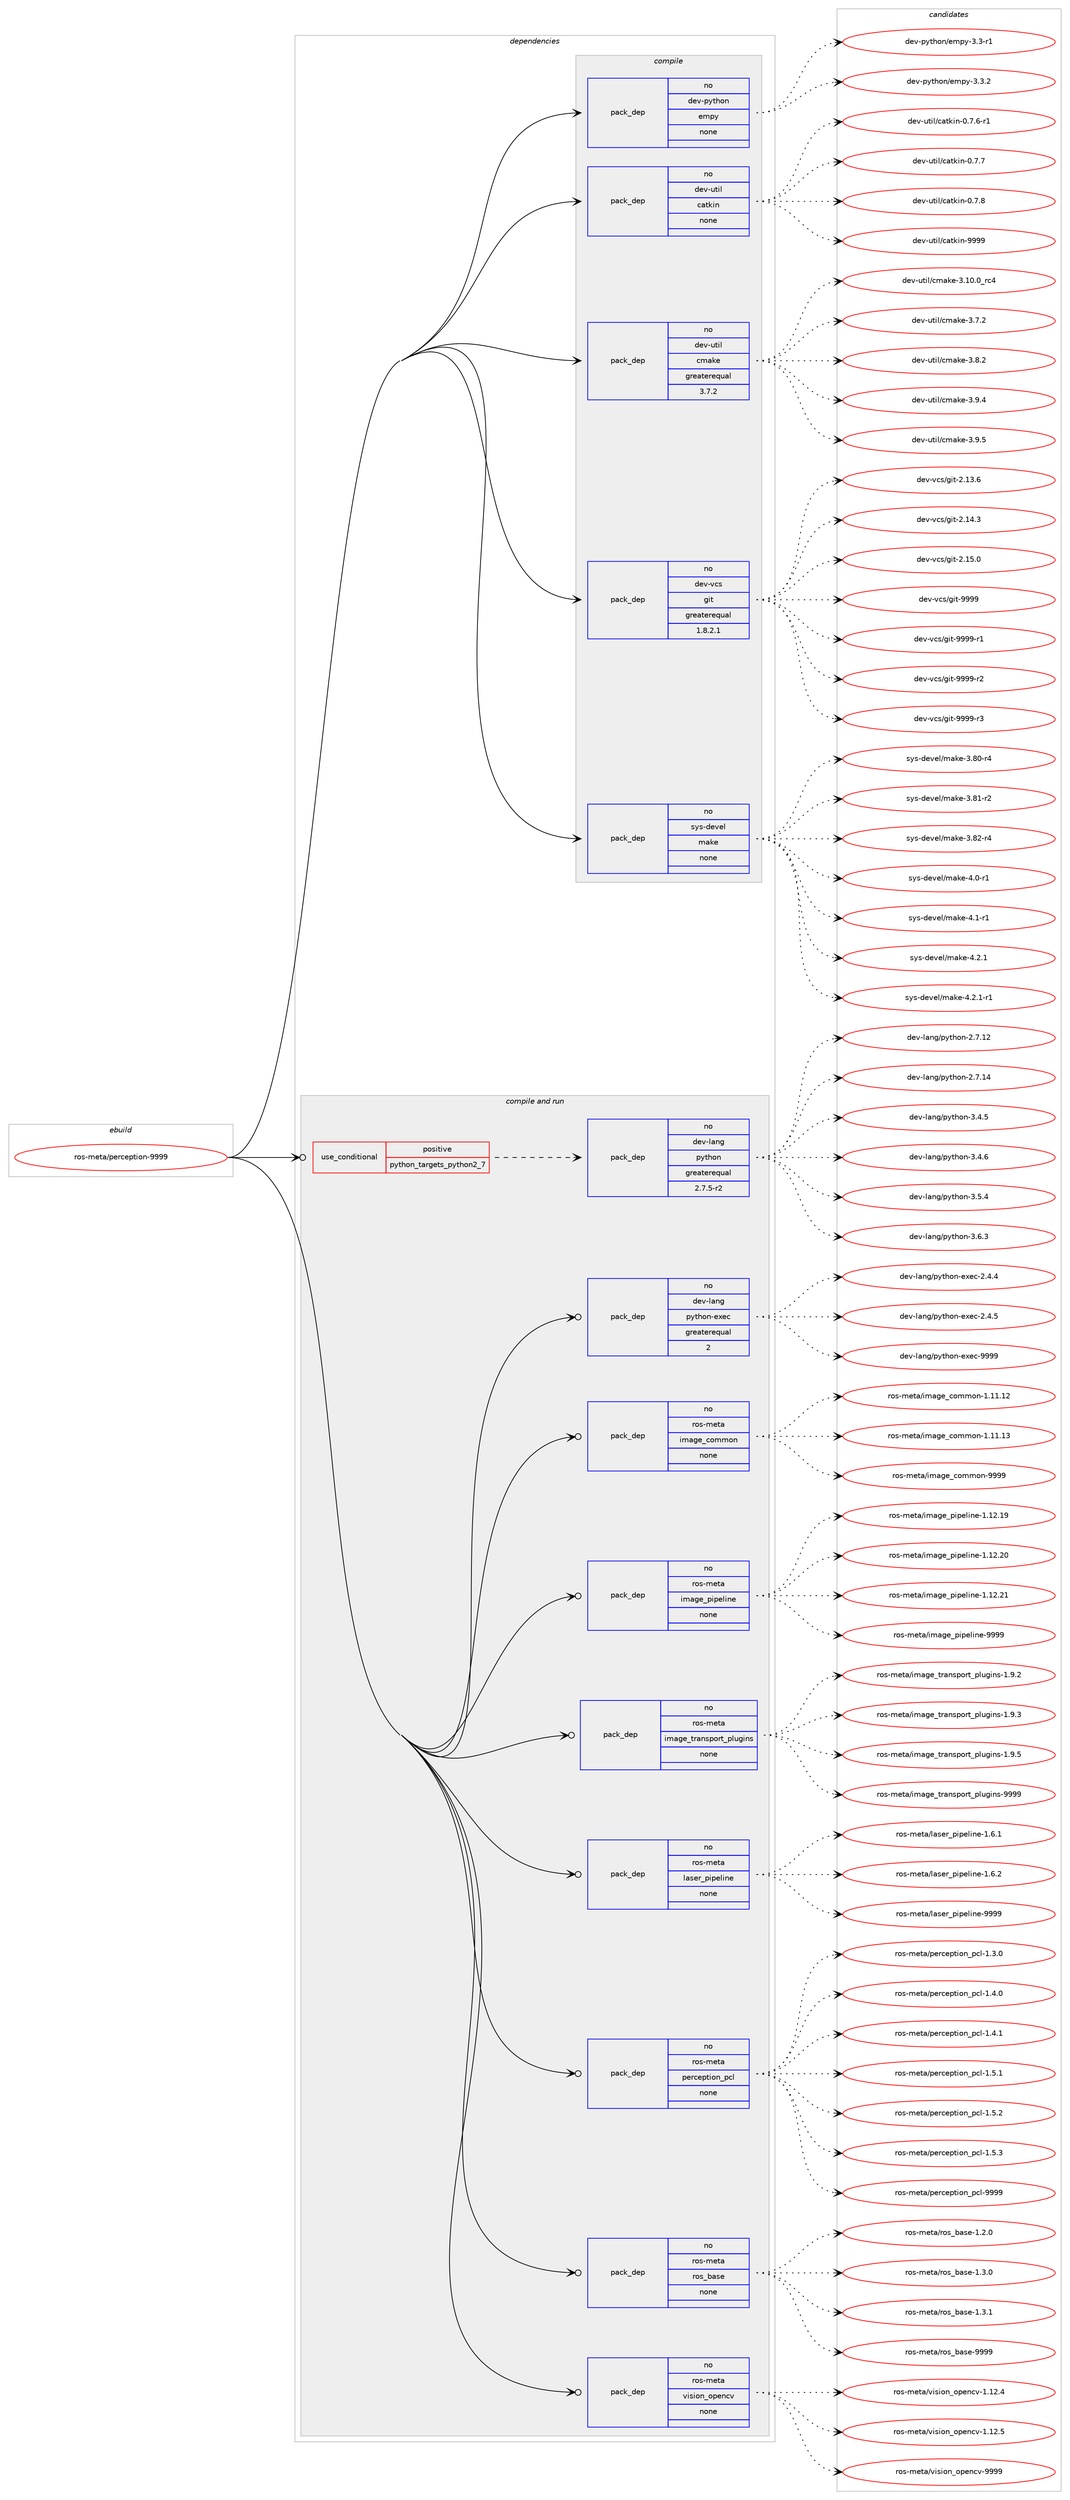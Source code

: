 digraph prolog {

# *************
# Graph options
# *************

newrank=true;
concentrate=true;
compound=true;
graph [rankdir=LR,fontname=Helvetica,fontsize=10,ranksep=1.5];#, ranksep=2.5, nodesep=0.2];
edge  [arrowhead=vee];
node  [fontname=Helvetica,fontsize=10];

# **********
# The ebuild
# **********

subgraph cluster_leftcol {
color=gray;
rank=same;
label=<<i>ebuild</i>>;
id [label="ros-meta/perception-9999", color=red, width=4, href="../ros-meta/perception-9999.svg"];
}

# ****************
# The dependencies
# ****************

subgraph cluster_midcol {
color=gray;
label=<<i>dependencies</i>>;
subgraph cluster_compile {
fillcolor="#eeeeee";
style=filled;
label=<<i>compile</i>>;
subgraph pack325347 {
dependency442011 [label=<<TABLE BORDER="0" CELLBORDER="1" CELLSPACING="0" CELLPADDING="4" WIDTH="220"><TR><TD ROWSPAN="6" CELLPADDING="30">pack_dep</TD></TR><TR><TD WIDTH="110">no</TD></TR><TR><TD>dev-python</TD></TR><TR><TD>empy</TD></TR><TR><TD>none</TD></TR><TR><TD></TD></TR></TABLE>>, shape=none, color=blue];
}
id:e -> dependency442011:w [weight=20,style="solid",arrowhead="vee"];
subgraph pack325348 {
dependency442012 [label=<<TABLE BORDER="0" CELLBORDER="1" CELLSPACING="0" CELLPADDING="4" WIDTH="220"><TR><TD ROWSPAN="6" CELLPADDING="30">pack_dep</TD></TR><TR><TD WIDTH="110">no</TD></TR><TR><TD>dev-util</TD></TR><TR><TD>catkin</TD></TR><TR><TD>none</TD></TR><TR><TD></TD></TR></TABLE>>, shape=none, color=blue];
}
id:e -> dependency442012:w [weight=20,style="solid",arrowhead="vee"];
subgraph pack325349 {
dependency442013 [label=<<TABLE BORDER="0" CELLBORDER="1" CELLSPACING="0" CELLPADDING="4" WIDTH="220"><TR><TD ROWSPAN="6" CELLPADDING="30">pack_dep</TD></TR><TR><TD WIDTH="110">no</TD></TR><TR><TD>dev-util</TD></TR><TR><TD>cmake</TD></TR><TR><TD>greaterequal</TD></TR><TR><TD>3.7.2</TD></TR></TABLE>>, shape=none, color=blue];
}
id:e -> dependency442013:w [weight=20,style="solid",arrowhead="vee"];
subgraph pack325350 {
dependency442014 [label=<<TABLE BORDER="0" CELLBORDER="1" CELLSPACING="0" CELLPADDING="4" WIDTH="220"><TR><TD ROWSPAN="6" CELLPADDING="30">pack_dep</TD></TR><TR><TD WIDTH="110">no</TD></TR><TR><TD>dev-vcs</TD></TR><TR><TD>git</TD></TR><TR><TD>greaterequal</TD></TR><TR><TD>1.8.2.1</TD></TR></TABLE>>, shape=none, color=blue];
}
id:e -> dependency442014:w [weight=20,style="solid",arrowhead="vee"];
subgraph pack325351 {
dependency442015 [label=<<TABLE BORDER="0" CELLBORDER="1" CELLSPACING="0" CELLPADDING="4" WIDTH="220"><TR><TD ROWSPAN="6" CELLPADDING="30">pack_dep</TD></TR><TR><TD WIDTH="110">no</TD></TR><TR><TD>sys-devel</TD></TR><TR><TD>make</TD></TR><TR><TD>none</TD></TR><TR><TD></TD></TR></TABLE>>, shape=none, color=blue];
}
id:e -> dependency442015:w [weight=20,style="solid",arrowhead="vee"];
}
subgraph cluster_compileandrun {
fillcolor="#eeeeee";
style=filled;
label=<<i>compile and run</i>>;
subgraph cond109015 {
dependency442016 [label=<<TABLE BORDER="0" CELLBORDER="1" CELLSPACING="0" CELLPADDING="4"><TR><TD ROWSPAN="3" CELLPADDING="10">use_conditional</TD></TR><TR><TD>positive</TD></TR><TR><TD>python_targets_python2_7</TD></TR></TABLE>>, shape=none, color=red];
subgraph pack325352 {
dependency442017 [label=<<TABLE BORDER="0" CELLBORDER="1" CELLSPACING="0" CELLPADDING="4" WIDTH="220"><TR><TD ROWSPAN="6" CELLPADDING="30">pack_dep</TD></TR><TR><TD WIDTH="110">no</TD></TR><TR><TD>dev-lang</TD></TR><TR><TD>python</TD></TR><TR><TD>greaterequal</TD></TR><TR><TD>2.7.5-r2</TD></TR></TABLE>>, shape=none, color=blue];
}
dependency442016:e -> dependency442017:w [weight=20,style="dashed",arrowhead="vee"];
}
id:e -> dependency442016:w [weight=20,style="solid",arrowhead="odotvee"];
subgraph pack325353 {
dependency442018 [label=<<TABLE BORDER="0" CELLBORDER="1" CELLSPACING="0" CELLPADDING="4" WIDTH="220"><TR><TD ROWSPAN="6" CELLPADDING="30">pack_dep</TD></TR><TR><TD WIDTH="110">no</TD></TR><TR><TD>dev-lang</TD></TR><TR><TD>python-exec</TD></TR><TR><TD>greaterequal</TD></TR><TR><TD>2</TD></TR></TABLE>>, shape=none, color=blue];
}
id:e -> dependency442018:w [weight=20,style="solid",arrowhead="odotvee"];
subgraph pack325354 {
dependency442019 [label=<<TABLE BORDER="0" CELLBORDER="1" CELLSPACING="0" CELLPADDING="4" WIDTH="220"><TR><TD ROWSPAN="6" CELLPADDING="30">pack_dep</TD></TR><TR><TD WIDTH="110">no</TD></TR><TR><TD>ros-meta</TD></TR><TR><TD>image_common</TD></TR><TR><TD>none</TD></TR><TR><TD></TD></TR></TABLE>>, shape=none, color=blue];
}
id:e -> dependency442019:w [weight=20,style="solid",arrowhead="odotvee"];
subgraph pack325355 {
dependency442020 [label=<<TABLE BORDER="0" CELLBORDER="1" CELLSPACING="0" CELLPADDING="4" WIDTH="220"><TR><TD ROWSPAN="6" CELLPADDING="30">pack_dep</TD></TR><TR><TD WIDTH="110">no</TD></TR><TR><TD>ros-meta</TD></TR><TR><TD>image_pipeline</TD></TR><TR><TD>none</TD></TR><TR><TD></TD></TR></TABLE>>, shape=none, color=blue];
}
id:e -> dependency442020:w [weight=20,style="solid",arrowhead="odotvee"];
subgraph pack325356 {
dependency442021 [label=<<TABLE BORDER="0" CELLBORDER="1" CELLSPACING="0" CELLPADDING="4" WIDTH="220"><TR><TD ROWSPAN="6" CELLPADDING="30">pack_dep</TD></TR><TR><TD WIDTH="110">no</TD></TR><TR><TD>ros-meta</TD></TR><TR><TD>image_transport_plugins</TD></TR><TR><TD>none</TD></TR><TR><TD></TD></TR></TABLE>>, shape=none, color=blue];
}
id:e -> dependency442021:w [weight=20,style="solid",arrowhead="odotvee"];
subgraph pack325357 {
dependency442022 [label=<<TABLE BORDER="0" CELLBORDER="1" CELLSPACING="0" CELLPADDING="4" WIDTH="220"><TR><TD ROWSPAN="6" CELLPADDING="30">pack_dep</TD></TR><TR><TD WIDTH="110">no</TD></TR><TR><TD>ros-meta</TD></TR><TR><TD>laser_pipeline</TD></TR><TR><TD>none</TD></TR><TR><TD></TD></TR></TABLE>>, shape=none, color=blue];
}
id:e -> dependency442022:w [weight=20,style="solid",arrowhead="odotvee"];
subgraph pack325358 {
dependency442023 [label=<<TABLE BORDER="0" CELLBORDER="1" CELLSPACING="0" CELLPADDING="4" WIDTH="220"><TR><TD ROWSPAN="6" CELLPADDING="30">pack_dep</TD></TR><TR><TD WIDTH="110">no</TD></TR><TR><TD>ros-meta</TD></TR><TR><TD>perception_pcl</TD></TR><TR><TD>none</TD></TR><TR><TD></TD></TR></TABLE>>, shape=none, color=blue];
}
id:e -> dependency442023:w [weight=20,style="solid",arrowhead="odotvee"];
subgraph pack325359 {
dependency442024 [label=<<TABLE BORDER="0" CELLBORDER="1" CELLSPACING="0" CELLPADDING="4" WIDTH="220"><TR><TD ROWSPAN="6" CELLPADDING="30">pack_dep</TD></TR><TR><TD WIDTH="110">no</TD></TR><TR><TD>ros-meta</TD></TR><TR><TD>ros_base</TD></TR><TR><TD>none</TD></TR><TR><TD></TD></TR></TABLE>>, shape=none, color=blue];
}
id:e -> dependency442024:w [weight=20,style="solid",arrowhead="odotvee"];
subgraph pack325360 {
dependency442025 [label=<<TABLE BORDER="0" CELLBORDER="1" CELLSPACING="0" CELLPADDING="4" WIDTH="220"><TR><TD ROWSPAN="6" CELLPADDING="30">pack_dep</TD></TR><TR><TD WIDTH="110">no</TD></TR><TR><TD>ros-meta</TD></TR><TR><TD>vision_opencv</TD></TR><TR><TD>none</TD></TR><TR><TD></TD></TR></TABLE>>, shape=none, color=blue];
}
id:e -> dependency442025:w [weight=20,style="solid",arrowhead="odotvee"];
}
subgraph cluster_run {
fillcolor="#eeeeee";
style=filled;
label=<<i>run</i>>;
}
}

# **************
# The candidates
# **************

subgraph cluster_choices {
rank=same;
color=gray;
label=<<i>candidates</i>>;

subgraph choice325347 {
color=black;
nodesep=1;
choice1001011184511212111610411111047101109112121455146514511449 [label="dev-python/empy-3.3-r1", color=red, width=4,href="../dev-python/empy-3.3-r1.svg"];
choice1001011184511212111610411111047101109112121455146514650 [label="dev-python/empy-3.3.2", color=red, width=4,href="../dev-python/empy-3.3.2.svg"];
dependency442011:e -> choice1001011184511212111610411111047101109112121455146514511449:w [style=dotted,weight="100"];
dependency442011:e -> choice1001011184511212111610411111047101109112121455146514650:w [style=dotted,weight="100"];
}
subgraph choice325348 {
color=black;
nodesep=1;
choice100101118451171161051084799971161071051104548465546544511449 [label="dev-util/catkin-0.7.6-r1", color=red, width=4,href="../dev-util/catkin-0.7.6-r1.svg"];
choice10010111845117116105108479997116107105110454846554655 [label="dev-util/catkin-0.7.7", color=red, width=4,href="../dev-util/catkin-0.7.7.svg"];
choice10010111845117116105108479997116107105110454846554656 [label="dev-util/catkin-0.7.8", color=red, width=4,href="../dev-util/catkin-0.7.8.svg"];
choice100101118451171161051084799971161071051104557575757 [label="dev-util/catkin-9999", color=red, width=4,href="../dev-util/catkin-9999.svg"];
dependency442012:e -> choice100101118451171161051084799971161071051104548465546544511449:w [style=dotted,weight="100"];
dependency442012:e -> choice10010111845117116105108479997116107105110454846554655:w [style=dotted,weight="100"];
dependency442012:e -> choice10010111845117116105108479997116107105110454846554656:w [style=dotted,weight="100"];
dependency442012:e -> choice100101118451171161051084799971161071051104557575757:w [style=dotted,weight="100"];
}
subgraph choice325349 {
color=black;
nodesep=1;
choice1001011184511711610510847991099710710145514649484648951149952 [label="dev-util/cmake-3.10.0_rc4", color=red, width=4,href="../dev-util/cmake-3.10.0_rc4.svg"];
choice10010111845117116105108479910997107101455146554650 [label="dev-util/cmake-3.7.2", color=red, width=4,href="../dev-util/cmake-3.7.2.svg"];
choice10010111845117116105108479910997107101455146564650 [label="dev-util/cmake-3.8.2", color=red, width=4,href="../dev-util/cmake-3.8.2.svg"];
choice10010111845117116105108479910997107101455146574652 [label="dev-util/cmake-3.9.4", color=red, width=4,href="../dev-util/cmake-3.9.4.svg"];
choice10010111845117116105108479910997107101455146574653 [label="dev-util/cmake-3.9.5", color=red, width=4,href="../dev-util/cmake-3.9.5.svg"];
dependency442013:e -> choice1001011184511711610510847991099710710145514649484648951149952:w [style=dotted,weight="100"];
dependency442013:e -> choice10010111845117116105108479910997107101455146554650:w [style=dotted,weight="100"];
dependency442013:e -> choice10010111845117116105108479910997107101455146564650:w [style=dotted,weight="100"];
dependency442013:e -> choice10010111845117116105108479910997107101455146574652:w [style=dotted,weight="100"];
dependency442013:e -> choice10010111845117116105108479910997107101455146574653:w [style=dotted,weight="100"];
}
subgraph choice325350 {
color=black;
nodesep=1;
choice10010111845118991154710310511645504649514654 [label="dev-vcs/git-2.13.6", color=red, width=4,href="../dev-vcs/git-2.13.6.svg"];
choice10010111845118991154710310511645504649524651 [label="dev-vcs/git-2.14.3", color=red, width=4,href="../dev-vcs/git-2.14.3.svg"];
choice10010111845118991154710310511645504649534648 [label="dev-vcs/git-2.15.0", color=red, width=4,href="../dev-vcs/git-2.15.0.svg"];
choice1001011184511899115471031051164557575757 [label="dev-vcs/git-9999", color=red, width=4,href="../dev-vcs/git-9999.svg"];
choice10010111845118991154710310511645575757574511449 [label="dev-vcs/git-9999-r1", color=red, width=4,href="../dev-vcs/git-9999-r1.svg"];
choice10010111845118991154710310511645575757574511450 [label="dev-vcs/git-9999-r2", color=red, width=4,href="../dev-vcs/git-9999-r2.svg"];
choice10010111845118991154710310511645575757574511451 [label="dev-vcs/git-9999-r3", color=red, width=4,href="../dev-vcs/git-9999-r3.svg"];
dependency442014:e -> choice10010111845118991154710310511645504649514654:w [style=dotted,weight="100"];
dependency442014:e -> choice10010111845118991154710310511645504649524651:w [style=dotted,weight="100"];
dependency442014:e -> choice10010111845118991154710310511645504649534648:w [style=dotted,weight="100"];
dependency442014:e -> choice1001011184511899115471031051164557575757:w [style=dotted,weight="100"];
dependency442014:e -> choice10010111845118991154710310511645575757574511449:w [style=dotted,weight="100"];
dependency442014:e -> choice10010111845118991154710310511645575757574511450:w [style=dotted,weight="100"];
dependency442014:e -> choice10010111845118991154710310511645575757574511451:w [style=dotted,weight="100"];
}
subgraph choice325351 {
color=black;
nodesep=1;
choice11512111545100101118101108471099710710145514656484511452 [label="sys-devel/make-3.80-r4", color=red, width=4,href="../sys-devel/make-3.80-r4.svg"];
choice11512111545100101118101108471099710710145514656494511450 [label="sys-devel/make-3.81-r2", color=red, width=4,href="../sys-devel/make-3.81-r2.svg"];
choice11512111545100101118101108471099710710145514656504511452 [label="sys-devel/make-3.82-r4", color=red, width=4,href="../sys-devel/make-3.82-r4.svg"];
choice115121115451001011181011084710997107101455246484511449 [label="sys-devel/make-4.0-r1", color=red, width=4,href="../sys-devel/make-4.0-r1.svg"];
choice115121115451001011181011084710997107101455246494511449 [label="sys-devel/make-4.1-r1", color=red, width=4,href="../sys-devel/make-4.1-r1.svg"];
choice115121115451001011181011084710997107101455246504649 [label="sys-devel/make-4.2.1", color=red, width=4,href="../sys-devel/make-4.2.1.svg"];
choice1151211154510010111810110847109971071014552465046494511449 [label="sys-devel/make-4.2.1-r1", color=red, width=4,href="../sys-devel/make-4.2.1-r1.svg"];
dependency442015:e -> choice11512111545100101118101108471099710710145514656484511452:w [style=dotted,weight="100"];
dependency442015:e -> choice11512111545100101118101108471099710710145514656494511450:w [style=dotted,weight="100"];
dependency442015:e -> choice11512111545100101118101108471099710710145514656504511452:w [style=dotted,weight="100"];
dependency442015:e -> choice115121115451001011181011084710997107101455246484511449:w [style=dotted,weight="100"];
dependency442015:e -> choice115121115451001011181011084710997107101455246494511449:w [style=dotted,weight="100"];
dependency442015:e -> choice115121115451001011181011084710997107101455246504649:w [style=dotted,weight="100"];
dependency442015:e -> choice1151211154510010111810110847109971071014552465046494511449:w [style=dotted,weight="100"];
}
subgraph choice325352 {
color=black;
nodesep=1;
choice10010111845108971101034711212111610411111045504655464950 [label="dev-lang/python-2.7.12", color=red, width=4,href="../dev-lang/python-2.7.12.svg"];
choice10010111845108971101034711212111610411111045504655464952 [label="dev-lang/python-2.7.14", color=red, width=4,href="../dev-lang/python-2.7.14.svg"];
choice100101118451089711010347112121116104111110455146524653 [label="dev-lang/python-3.4.5", color=red, width=4,href="../dev-lang/python-3.4.5.svg"];
choice100101118451089711010347112121116104111110455146524654 [label="dev-lang/python-3.4.6", color=red, width=4,href="../dev-lang/python-3.4.6.svg"];
choice100101118451089711010347112121116104111110455146534652 [label="dev-lang/python-3.5.4", color=red, width=4,href="../dev-lang/python-3.5.4.svg"];
choice100101118451089711010347112121116104111110455146544651 [label="dev-lang/python-3.6.3", color=red, width=4,href="../dev-lang/python-3.6.3.svg"];
dependency442017:e -> choice10010111845108971101034711212111610411111045504655464950:w [style=dotted,weight="100"];
dependency442017:e -> choice10010111845108971101034711212111610411111045504655464952:w [style=dotted,weight="100"];
dependency442017:e -> choice100101118451089711010347112121116104111110455146524653:w [style=dotted,weight="100"];
dependency442017:e -> choice100101118451089711010347112121116104111110455146524654:w [style=dotted,weight="100"];
dependency442017:e -> choice100101118451089711010347112121116104111110455146534652:w [style=dotted,weight="100"];
dependency442017:e -> choice100101118451089711010347112121116104111110455146544651:w [style=dotted,weight="100"];
}
subgraph choice325353 {
color=black;
nodesep=1;
choice1001011184510897110103471121211161041111104510112010199455046524652 [label="dev-lang/python-exec-2.4.4", color=red, width=4,href="../dev-lang/python-exec-2.4.4.svg"];
choice1001011184510897110103471121211161041111104510112010199455046524653 [label="dev-lang/python-exec-2.4.5", color=red, width=4,href="../dev-lang/python-exec-2.4.5.svg"];
choice10010111845108971101034711212111610411111045101120101994557575757 [label="dev-lang/python-exec-9999", color=red, width=4,href="../dev-lang/python-exec-9999.svg"];
dependency442018:e -> choice1001011184510897110103471121211161041111104510112010199455046524652:w [style=dotted,weight="100"];
dependency442018:e -> choice1001011184510897110103471121211161041111104510112010199455046524653:w [style=dotted,weight="100"];
dependency442018:e -> choice10010111845108971101034711212111610411111045101120101994557575757:w [style=dotted,weight="100"];
}
subgraph choice325354 {
color=black;
nodesep=1;
choice1141111154510910111697471051099710310195991111091091111104549464949464950 [label="ros-meta/image_common-1.11.12", color=red, width=4,href="../ros-meta/image_common-1.11.12.svg"];
choice1141111154510910111697471051099710310195991111091091111104549464949464951 [label="ros-meta/image_common-1.11.13", color=red, width=4,href="../ros-meta/image_common-1.11.13.svg"];
choice1141111154510910111697471051099710310195991111091091111104557575757 [label="ros-meta/image_common-9999", color=red, width=4,href="../ros-meta/image_common-9999.svg"];
dependency442019:e -> choice1141111154510910111697471051099710310195991111091091111104549464949464950:w [style=dotted,weight="100"];
dependency442019:e -> choice1141111154510910111697471051099710310195991111091091111104549464949464951:w [style=dotted,weight="100"];
dependency442019:e -> choice1141111154510910111697471051099710310195991111091091111104557575757:w [style=dotted,weight="100"];
}
subgraph choice325355 {
color=black;
nodesep=1;
choice11411111545109101116974710510997103101951121051121011081051101014549464950464957 [label="ros-meta/image_pipeline-1.12.19", color=red, width=4,href="../ros-meta/image_pipeline-1.12.19.svg"];
choice11411111545109101116974710510997103101951121051121011081051101014549464950465048 [label="ros-meta/image_pipeline-1.12.20", color=red, width=4,href="../ros-meta/image_pipeline-1.12.20.svg"];
choice11411111545109101116974710510997103101951121051121011081051101014549464950465049 [label="ros-meta/image_pipeline-1.12.21", color=red, width=4,href="../ros-meta/image_pipeline-1.12.21.svg"];
choice11411111545109101116974710510997103101951121051121011081051101014557575757 [label="ros-meta/image_pipeline-9999", color=red, width=4,href="../ros-meta/image_pipeline-9999.svg"];
dependency442020:e -> choice11411111545109101116974710510997103101951121051121011081051101014549464950464957:w [style=dotted,weight="100"];
dependency442020:e -> choice11411111545109101116974710510997103101951121051121011081051101014549464950465048:w [style=dotted,weight="100"];
dependency442020:e -> choice11411111545109101116974710510997103101951121051121011081051101014549464950465049:w [style=dotted,weight="100"];
dependency442020:e -> choice11411111545109101116974710510997103101951121051121011081051101014557575757:w [style=dotted,weight="100"];
}
subgraph choice325356 {
color=black;
nodesep=1;
choice11411111545109101116974710510997103101951161149711011511211111411695112108117103105110115454946574650 [label="ros-meta/image_transport_plugins-1.9.2", color=red, width=4,href="../ros-meta/image_transport_plugins-1.9.2.svg"];
choice11411111545109101116974710510997103101951161149711011511211111411695112108117103105110115454946574651 [label="ros-meta/image_transport_plugins-1.9.3", color=red, width=4,href="../ros-meta/image_transport_plugins-1.9.3.svg"];
choice11411111545109101116974710510997103101951161149711011511211111411695112108117103105110115454946574653 [label="ros-meta/image_transport_plugins-1.9.5", color=red, width=4,href="../ros-meta/image_transport_plugins-1.9.5.svg"];
choice114111115451091011169747105109971031019511611497110115112111114116951121081171031051101154557575757 [label="ros-meta/image_transport_plugins-9999", color=red, width=4,href="../ros-meta/image_transport_plugins-9999.svg"];
dependency442021:e -> choice11411111545109101116974710510997103101951161149711011511211111411695112108117103105110115454946574650:w [style=dotted,weight="100"];
dependency442021:e -> choice11411111545109101116974710510997103101951161149711011511211111411695112108117103105110115454946574651:w [style=dotted,weight="100"];
dependency442021:e -> choice11411111545109101116974710510997103101951161149711011511211111411695112108117103105110115454946574653:w [style=dotted,weight="100"];
dependency442021:e -> choice114111115451091011169747105109971031019511611497110115112111114116951121081171031051101154557575757:w [style=dotted,weight="100"];
}
subgraph choice325357 {
color=black;
nodesep=1;
choice1141111154510910111697471089711510111495112105112101108105110101454946544649 [label="ros-meta/laser_pipeline-1.6.1", color=red, width=4,href="../ros-meta/laser_pipeline-1.6.1.svg"];
choice1141111154510910111697471089711510111495112105112101108105110101454946544650 [label="ros-meta/laser_pipeline-1.6.2", color=red, width=4,href="../ros-meta/laser_pipeline-1.6.2.svg"];
choice11411111545109101116974710897115101114951121051121011081051101014557575757 [label="ros-meta/laser_pipeline-9999", color=red, width=4,href="../ros-meta/laser_pipeline-9999.svg"];
dependency442022:e -> choice1141111154510910111697471089711510111495112105112101108105110101454946544649:w [style=dotted,weight="100"];
dependency442022:e -> choice1141111154510910111697471089711510111495112105112101108105110101454946544650:w [style=dotted,weight="100"];
dependency442022:e -> choice11411111545109101116974710897115101114951121051121011081051101014557575757:w [style=dotted,weight="100"];
}
subgraph choice325358 {
color=black;
nodesep=1;
choice114111115451091011169747112101114991011121161051111109511299108454946514648 [label="ros-meta/perception_pcl-1.3.0", color=red, width=4,href="../ros-meta/perception_pcl-1.3.0.svg"];
choice114111115451091011169747112101114991011121161051111109511299108454946524648 [label="ros-meta/perception_pcl-1.4.0", color=red, width=4,href="../ros-meta/perception_pcl-1.4.0.svg"];
choice114111115451091011169747112101114991011121161051111109511299108454946524649 [label="ros-meta/perception_pcl-1.4.1", color=red, width=4,href="../ros-meta/perception_pcl-1.4.1.svg"];
choice114111115451091011169747112101114991011121161051111109511299108454946534649 [label="ros-meta/perception_pcl-1.5.1", color=red, width=4,href="../ros-meta/perception_pcl-1.5.1.svg"];
choice114111115451091011169747112101114991011121161051111109511299108454946534650 [label="ros-meta/perception_pcl-1.5.2", color=red, width=4,href="../ros-meta/perception_pcl-1.5.2.svg"];
choice114111115451091011169747112101114991011121161051111109511299108454946534651 [label="ros-meta/perception_pcl-1.5.3", color=red, width=4,href="../ros-meta/perception_pcl-1.5.3.svg"];
choice1141111154510910111697471121011149910111211610511111095112991084557575757 [label="ros-meta/perception_pcl-9999", color=red, width=4,href="../ros-meta/perception_pcl-9999.svg"];
dependency442023:e -> choice114111115451091011169747112101114991011121161051111109511299108454946514648:w [style=dotted,weight="100"];
dependency442023:e -> choice114111115451091011169747112101114991011121161051111109511299108454946524648:w [style=dotted,weight="100"];
dependency442023:e -> choice114111115451091011169747112101114991011121161051111109511299108454946524649:w [style=dotted,weight="100"];
dependency442023:e -> choice114111115451091011169747112101114991011121161051111109511299108454946534649:w [style=dotted,weight="100"];
dependency442023:e -> choice114111115451091011169747112101114991011121161051111109511299108454946534650:w [style=dotted,weight="100"];
dependency442023:e -> choice114111115451091011169747112101114991011121161051111109511299108454946534651:w [style=dotted,weight="100"];
dependency442023:e -> choice1141111154510910111697471121011149910111211610511111095112991084557575757:w [style=dotted,weight="100"];
}
subgraph choice325359 {
color=black;
nodesep=1;
choice114111115451091011169747114111115959897115101454946504648 [label="ros-meta/ros_base-1.2.0", color=red, width=4,href="../ros-meta/ros_base-1.2.0.svg"];
choice114111115451091011169747114111115959897115101454946514648 [label="ros-meta/ros_base-1.3.0", color=red, width=4,href="../ros-meta/ros_base-1.3.0.svg"];
choice114111115451091011169747114111115959897115101454946514649 [label="ros-meta/ros_base-1.3.1", color=red, width=4,href="../ros-meta/ros_base-1.3.1.svg"];
choice1141111154510910111697471141111159598971151014557575757 [label="ros-meta/ros_base-9999", color=red, width=4,href="../ros-meta/ros_base-9999.svg"];
dependency442024:e -> choice114111115451091011169747114111115959897115101454946504648:w [style=dotted,weight="100"];
dependency442024:e -> choice114111115451091011169747114111115959897115101454946514648:w [style=dotted,weight="100"];
dependency442024:e -> choice114111115451091011169747114111115959897115101454946514649:w [style=dotted,weight="100"];
dependency442024:e -> choice1141111154510910111697471141111159598971151014557575757:w [style=dotted,weight="100"];
}
subgraph choice325360 {
color=black;
nodesep=1;
choice114111115451091011169747118105115105111110951111121011109911845494649504652 [label="ros-meta/vision_opencv-1.12.4", color=red, width=4,href="../ros-meta/vision_opencv-1.12.4.svg"];
choice114111115451091011169747118105115105111110951111121011109911845494649504653 [label="ros-meta/vision_opencv-1.12.5", color=red, width=4,href="../ros-meta/vision_opencv-1.12.5.svg"];
choice11411111545109101116974711810511510511111095111112101110991184557575757 [label="ros-meta/vision_opencv-9999", color=red, width=4,href="../ros-meta/vision_opencv-9999.svg"];
dependency442025:e -> choice114111115451091011169747118105115105111110951111121011109911845494649504652:w [style=dotted,weight="100"];
dependency442025:e -> choice114111115451091011169747118105115105111110951111121011109911845494649504653:w [style=dotted,weight="100"];
dependency442025:e -> choice11411111545109101116974711810511510511111095111112101110991184557575757:w [style=dotted,weight="100"];
}
}

}
